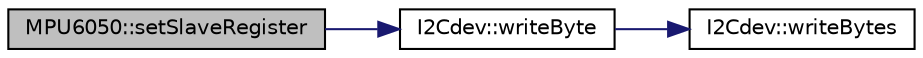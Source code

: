 digraph "MPU6050::setSlaveRegister"
{
  edge [fontname="Helvetica",fontsize="10",labelfontname="Helvetica",labelfontsize="10"];
  node [fontname="Helvetica",fontsize="10",shape=record];
  rankdir="LR";
  Node1269 [label="MPU6050::setSlaveRegister",height=0.2,width=0.4,color="black", fillcolor="grey75", style="filled", fontcolor="black"];
  Node1269 -> Node1270 [color="midnightblue",fontsize="10",style="solid",fontname="Helvetica"];
  Node1270 [label="I2Cdev::writeByte",height=0.2,width=0.4,color="black", fillcolor="white", style="filled",URL="$class_i2_cdev.html#aeb297637ef985cd562da465ba61b7042",tooltip="Write single byte to an 8-bit device register. "];
  Node1270 -> Node1271 [color="midnightblue",fontsize="10",style="solid",fontname="Helvetica"];
  Node1271 [label="I2Cdev::writeBytes",height=0.2,width=0.4,color="black", fillcolor="white", style="filled",URL="$class_i2_cdev.html#aa4e39cac6c0eac5112f9132084bcc93e"];
}
